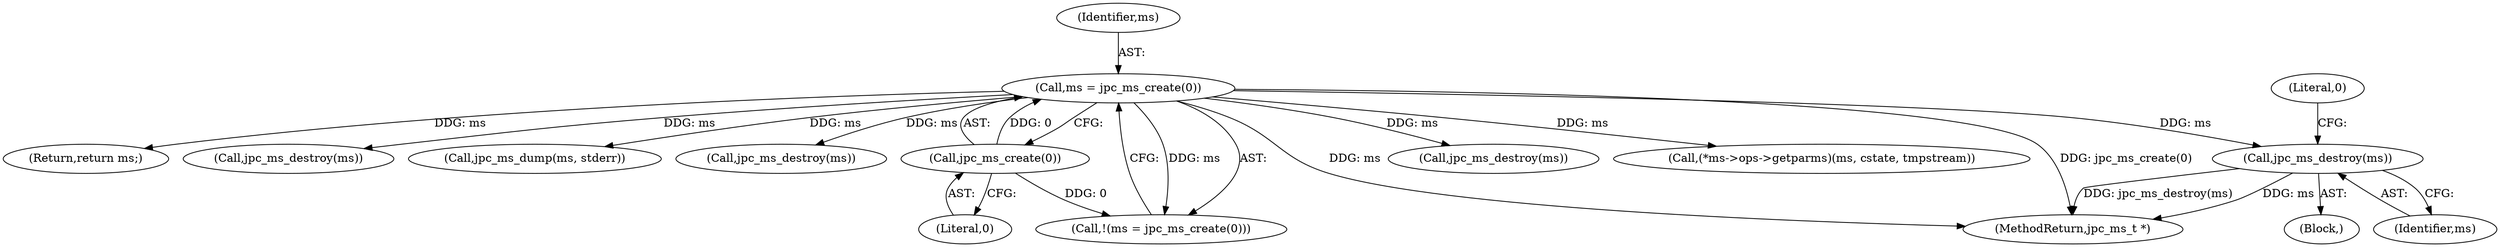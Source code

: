 digraph "0_jasper_d42b2388f7f8e0332c846675133acea151fc557a_34@pointer" {
"1000224" [label="(Call,jpc_ms_destroy(ms))"];
"1000121" [label="(Call,ms = jpc_ms_create(0))"];
"1000123" [label="(Call,jpc_ms_create(0))"];
"1000306" [label="(Return,return ms;)"];
"1000122" [label="(Identifier,ms)"];
"1000225" [label="(Identifier,ms)"];
"1000186" [label="(Call,jpc_ms_destroy(ms))"];
"1000285" [label="(Call,jpc_ms_dump(ms, stderr))"];
"1000203" [label="(Call,jpc_ms_destroy(ms))"];
"1000120" [label="(Call,!(ms = jpc_ms_create(0)))"];
"1000308" [label="(MethodReturn,jpc_ms_t *)"];
"1000224" [label="(Call,jpc_ms_destroy(ms))"];
"1000121" [label="(Call,ms = jpc_ms_create(0))"];
"1000123" [label="(Call,jpc_ms_create(0))"];
"1000124" [label="(Literal,0)"];
"1000148" [label="(Call,jpc_ms_destroy(ms))"];
"1000221" [label="(Block,)"];
"1000227" [label="(Literal,0)"];
"1000229" [label="(Call,(*ms->ops->getparms)(ms, cstate, tmpstream))"];
"1000224" -> "1000221"  [label="AST: "];
"1000224" -> "1000225"  [label="CFG: "];
"1000225" -> "1000224"  [label="AST: "];
"1000227" -> "1000224"  [label="CFG: "];
"1000224" -> "1000308"  [label="DDG: ms"];
"1000224" -> "1000308"  [label="DDG: jpc_ms_destroy(ms)"];
"1000121" -> "1000224"  [label="DDG: ms"];
"1000121" -> "1000120"  [label="AST: "];
"1000121" -> "1000123"  [label="CFG: "];
"1000122" -> "1000121"  [label="AST: "];
"1000123" -> "1000121"  [label="AST: "];
"1000120" -> "1000121"  [label="CFG: "];
"1000121" -> "1000308"  [label="DDG: jpc_ms_create(0)"];
"1000121" -> "1000308"  [label="DDG: ms"];
"1000121" -> "1000120"  [label="DDG: ms"];
"1000123" -> "1000121"  [label="DDG: 0"];
"1000121" -> "1000148"  [label="DDG: ms"];
"1000121" -> "1000186"  [label="DDG: ms"];
"1000121" -> "1000203"  [label="DDG: ms"];
"1000121" -> "1000229"  [label="DDG: ms"];
"1000121" -> "1000285"  [label="DDG: ms"];
"1000121" -> "1000306"  [label="DDG: ms"];
"1000123" -> "1000124"  [label="CFG: "];
"1000124" -> "1000123"  [label="AST: "];
"1000123" -> "1000120"  [label="DDG: 0"];
}
